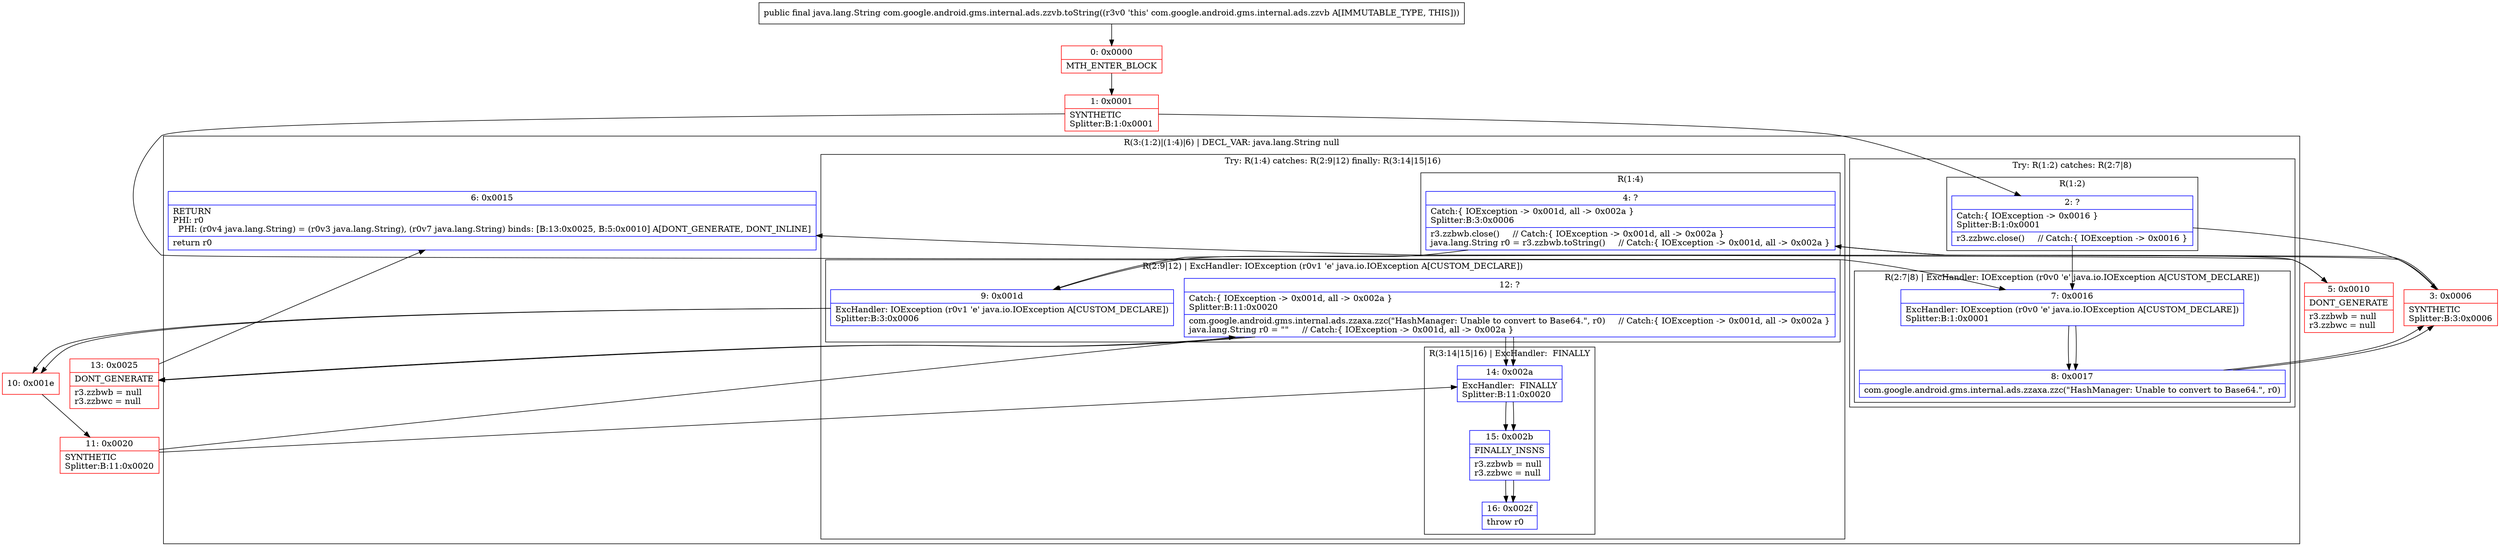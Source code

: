 digraph "CFG forcom.google.android.gms.internal.ads.zzvb.toString()Ljava\/lang\/String;" {
subgraph cluster_Region_783034200 {
label = "R(3:(1:2)|(1:4)|6) | DECL_VAR: java.lang.String null\l";
node [shape=record,color=blue];
subgraph cluster_TryCatchRegion_451831003 {
label = "Try: R(1:2) catches: R(2:7|8)";
node [shape=record,color=blue];
subgraph cluster_Region_1730303524 {
label = "R(1:2)";
node [shape=record,color=blue];
Node_2 [shape=record,label="{2\:\ ?|Catch:\{ IOException \-\> 0x0016 \}\lSplitter:B:1:0x0001\l|r3.zzbwc.close()     \/\/ Catch:\{ IOException \-\> 0x0016 \}\l}"];
}
subgraph cluster_Region_1412871234 {
label = "R(2:7|8) | ExcHandler: IOException (r0v0 'e' java.io.IOException A[CUSTOM_DECLARE])\l";
node [shape=record,color=blue];
Node_7 [shape=record,label="{7\:\ 0x0016|ExcHandler: IOException (r0v0 'e' java.io.IOException A[CUSTOM_DECLARE])\lSplitter:B:1:0x0001\l}"];
Node_8 [shape=record,label="{8\:\ 0x0017|com.google.android.gms.internal.ads.zzaxa.zzc(\"HashManager: Unable to convert to Base64.\", r0)\l}"];
}
}
subgraph cluster_TryCatchRegion_468701051 {
label = "Try: R(1:4) catches: R(2:9|12) finally: R(3:14|15|16)";
node [shape=record,color=blue];
subgraph cluster_Region_477429862 {
label = "R(1:4)";
node [shape=record,color=blue];
Node_4 [shape=record,label="{4\:\ ?|Catch:\{ IOException \-\> 0x001d, all \-\> 0x002a \}\lSplitter:B:3:0x0006\l|r3.zzbwb.close()     \/\/ Catch:\{ IOException \-\> 0x001d, all \-\> 0x002a \}\ljava.lang.String r0 = r3.zzbwb.toString()     \/\/ Catch:\{ IOException \-\> 0x001d, all \-\> 0x002a \}\l}"];
}
subgraph cluster_Region_1037669675 {
label = "R(2:9|12) | ExcHandler: IOException (r0v1 'e' java.io.IOException A[CUSTOM_DECLARE])\l";
node [shape=record,color=blue];
Node_9 [shape=record,label="{9\:\ 0x001d|ExcHandler: IOException (r0v1 'e' java.io.IOException A[CUSTOM_DECLARE])\lSplitter:B:3:0x0006\l}"];
Node_12 [shape=record,label="{12\:\ ?|Catch:\{ IOException \-\> 0x001d, all \-\> 0x002a \}\lSplitter:B:11:0x0020\l|com.google.android.gms.internal.ads.zzaxa.zzc(\"HashManager: Unable to convert to Base64.\", r0)     \/\/ Catch:\{ IOException \-\> 0x001d, all \-\> 0x002a \}\ljava.lang.String r0 = \"\"     \/\/ Catch:\{ IOException \-\> 0x001d, all \-\> 0x002a \}\l}"];
}
subgraph cluster_Region_1917761633 {
label = "R(3:14|15|16) | ExcHandler:  FINALLY\l";
node [shape=record,color=blue];
Node_14 [shape=record,label="{14\:\ 0x002a|ExcHandler:  FINALLY\lSplitter:B:11:0x0020\l}"];
Node_15 [shape=record,label="{15\:\ 0x002b|FINALLY_INSNS\l|r3.zzbwb = null\lr3.zzbwc = null\l}"];
Node_16 [shape=record,label="{16\:\ 0x002f|throw r0\l}"];
}
}
Node_6 [shape=record,label="{6\:\ 0x0015|RETURN\lPHI: r0 \l  PHI: (r0v4 java.lang.String) = (r0v3 java.lang.String), (r0v7 java.lang.String) binds: [B:13:0x0025, B:5:0x0010] A[DONT_GENERATE, DONT_INLINE]\l|return r0\l}"];
}
subgraph cluster_Region_1412871234 {
label = "R(2:7|8) | ExcHandler: IOException (r0v0 'e' java.io.IOException A[CUSTOM_DECLARE])\l";
node [shape=record,color=blue];
Node_7 [shape=record,label="{7\:\ 0x0016|ExcHandler: IOException (r0v0 'e' java.io.IOException A[CUSTOM_DECLARE])\lSplitter:B:1:0x0001\l}"];
Node_8 [shape=record,label="{8\:\ 0x0017|com.google.android.gms.internal.ads.zzaxa.zzc(\"HashManager: Unable to convert to Base64.\", r0)\l}"];
}
subgraph cluster_Region_1037669675 {
label = "R(2:9|12) | ExcHandler: IOException (r0v1 'e' java.io.IOException A[CUSTOM_DECLARE])\l";
node [shape=record,color=blue];
Node_9 [shape=record,label="{9\:\ 0x001d|ExcHandler: IOException (r0v1 'e' java.io.IOException A[CUSTOM_DECLARE])\lSplitter:B:3:0x0006\l}"];
Node_12 [shape=record,label="{12\:\ ?|Catch:\{ IOException \-\> 0x001d, all \-\> 0x002a \}\lSplitter:B:11:0x0020\l|com.google.android.gms.internal.ads.zzaxa.zzc(\"HashManager: Unable to convert to Base64.\", r0)     \/\/ Catch:\{ IOException \-\> 0x001d, all \-\> 0x002a \}\ljava.lang.String r0 = \"\"     \/\/ Catch:\{ IOException \-\> 0x001d, all \-\> 0x002a \}\l}"];
}
subgraph cluster_Region_1917761633 {
label = "R(3:14|15|16) | ExcHandler:  FINALLY\l";
node [shape=record,color=blue];
Node_14 [shape=record,label="{14\:\ 0x002a|ExcHandler:  FINALLY\lSplitter:B:11:0x0020\l}"];
Node_15 [shape=record,label="{15\:\ 0x002b|FINALLY_INSNS\l|r3.zzbwb = null\lr3.zzbwc = null\l}"];
Node_16 [shape=record,label="{16\:\ 0x002f|throw r0\l}"];
}
Node_0 [shape=record,color=red,label="{0\:\ 0x0000|MTH_ENTER_BLOCK\l}"];
Node_1 [shape=record,color=red,label="{1\:\ 0x0001|SYNTHETIC\lSplitter:B:1:0x0001\l}"];
Node_3 [shape=record,color=red,label="{3\:\ 0x0006|SYNTHETIC\lSplitter:B:3:0x0006\l}"];
Node_5 [shape=record,color=red,label="{5\:\ 0x0010|DONT_GENERATE\l|r3.zzbwb = null\lr3.zzbwc = null\l}"];
Node_10 [shape=record,color=red,label="{10\:\ 0x001e}"];
Node_11 [shape=record,color=red,label="{11\:\ 0x0020|SYNTHETIC\lSplitter:B:11:0x0020\l}"];
Node_13 [shape=record,color=red,label="{13\:\ 0x0025|DONT_GENERATE\l|r3.zzbwb = null\lr3.zzbwc = null\l}"];
MethodNode[shape=record,label="{public final java.lang.String com.google.android.gms.internal.ads.zzvb.toString((r3v0 'this' com.google.android.gms.internal.ads.zzvb A[IMMUTABLE_TYPE, THIS])) }"];
MethodNode -> Node_0;
Node_2 -> Node_3;
Node_2 -> Node_7;
Node_7 -> Node_8;
Node_8 -> Node_3;
Node_4 -> Node_5;
Node_4 -> Node_9;
Node_9 -> Node_10;
Node_12 -> Node_13;
Node_12 -> Node_14;
Node_14 -> Node_15;
Node_15 -> Node_16;
Node_7 -> Node_8;
Node_8 -> Node_3;
Node_9 -> Node_10;
Node_12 -> Node_13;
Node_12 -> Node_14;
Node_14 -> Node_15;
Node_15 -> Node_16;
Node_0 -> Node_1;
Node_1 -> Node_2;
Node_1 -> Node_7;
Node_3 -> Node_4;
Node_3 -> Node_9;
Node_5 -> Node_6;
Node_10 -> Node_11;
Node_11 -> Node_12;
Node_11 -> Node_14;
Node_13 -> Node_6;
}


